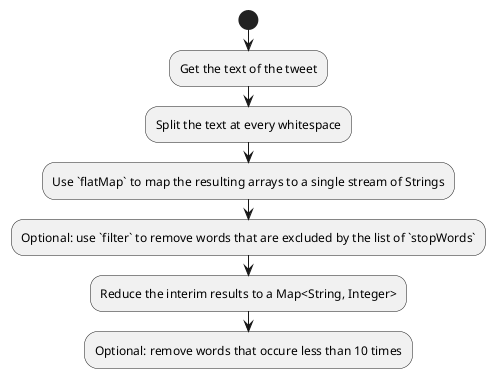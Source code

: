 @startuml MapReduce-WordCount
start
:Get the text of the tweet;
:Split the text at every whitespace;
:Use `flatMap` to map the resulting arrays to a single stream of Strings;
:Optional: use `filter` to remove words that are excluded by the list of `stopWords`;
:Reduce the interim results to a Map<String, Integer>;
:Optional: remove words that occure less than 10 times;
@enduml